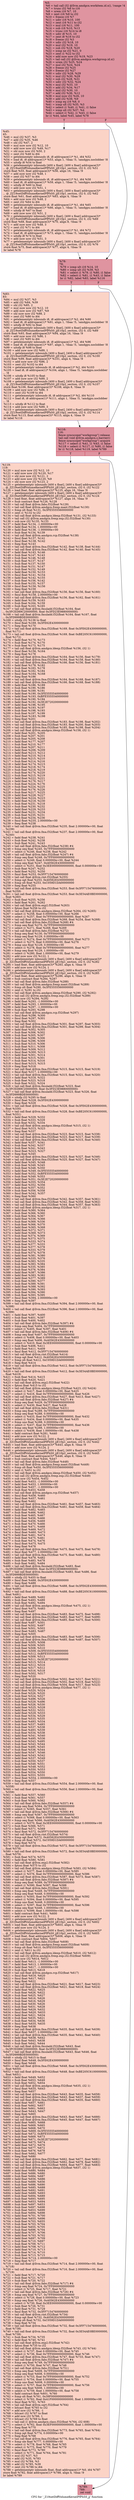 digraph "CFG for '_Z19setDiffVolumeKernelPfPhS0_jj' function" {
	label="CFG for '_Z19setDiffVolumeKernelPfPhS0_jj' function";

	Node0x57b1000 [shape=record,color="#b70d28ff", style=filled, fillcolor="#b70d2870",label="{%5:\l  %6 = tail call i32 @llvm.amdgcn.workitem.id.x(), !range !4\l  %7 = trunc i32 %6 to i16\l  %8 = urem i16 %7, 10\l  %9 = zext i16 %8 to i32\l  %10 = freeze i16 %7\l  %11 = udiv i16 %10, 100\l  %12 = zext i16 %11 to i32\l  %13 = mul i16 %11, 100\l  %14 = sub i16 %10, %13\l  %15 = trunc i16 %14 to i8\l  %16 = udiv i8 %15, 10\l  %17 = zext i8 %16 to i32\l  %18 = freeze i32 %3\l  %19 = udiv i32 %18, 10\l  %20 = mul i32 %19, 10\l  %21 = sub i32 %18, %20\l  %22 = icmp ne i32 %21, 0\l  %23 = zext i1 %22 to i32\l  %24 = add nuw nsw i32 %19, %23\l  %25 = tail call i32 @llvm.amdgcn.workgroup.id.x()\l  %26 = urem i32 %25, %24\l  %27 = mul i32 %24, %24\l  %28 = freeze i32 %25\l  %29 = freeze i32 %27\l  %30 = udiv i32 %28, %29\l  %31 = mul i32 %30, %29\l  %32 = sub i32 %28, %31\l  %33 = udiv i32 %32, %24\l  %34 = mul i32 %33, 10\l  %35 = add i32 %34, %17\l  %36 = mul i32 %30, 10\l  %37 = add i32 %36, %12\l  %38 = mul nuw i32 %26, 10\l  %39 = add i32 %38, %9\l  %40 = icmp eq i16 %8, 0\l  %41 = icmp ult i32 %35, %3\l  %42 = select i1 %40, i1 %41, i1 false\l  %43 = icmp ult i32 %37, %4\l  %44 = select i1 %42, i1 %43, i1 false\l  br i1 %44, label %45, label %78\l|{<s0>T|<s1>F}}"];
	Node0x57b1000:s0 -> Node0x57b3c80;
	Node0x57b1000:s1 -> Node0x57b3d10;
	Node0x57b3c80 [shape=record,color="#3d50c3ff", style=filled, fillcolor="#f59c7d70",label="{%45:\l45:                                               \l  %46 = mul i32 %37, %3\l  %47 = add i32 %35, %46\l  %48 = shl i32 %47, 2\l  %49 = mul nuw nsw i32 %12, 10\l  %50 = add nuw nsw i32 %49, %17\l  %51 = shl nuw nsw i32 %50, 2\l  %52 = zext i32 %48 to i64\l  %53 = getelementptr inbounds i8, i8 addrspace(1)* %1, i64 %52\l  %54 = load i8, i8 addrspace(1)* %53, align 1, !tbaa !5, !amdgpu.noclobber !8\l  %55 = uitofp i8 %54 to float\l  %56 = getelementptr inbounds [400 x float], [400 x float] addrspace(3)*\l... @_ZZ19setDiffVolumeKernelPfPhS0_jjE10p1_section, i32 0, i32 %51\l  store float %55, float addrspace(3)* %56, align 16, !tbaa !9\l  %57 = add nuw nsw i32 %48, 1\l  %58 = zext i32 %57 to i64\l  %59 = getelementptr inbounds i8, i8 addrspace(1)* %1, i64 %58\l  %60 = load i8, i8 addrspace(1)* %59, align 1, !tbaa !5, !amdgpu.noclobber !8\l  %61 = uitofp i8 %60 to float\l  %62 = add nuw nsw i32 %51, 1\l  %63 = getelementptr inbounds [400 x float], [400 x float] addrspace(3)*\l... @_ZZ19setDiffVolumeKernelPfPhS0_jjE10p1_section, i32 0, i32 %62\l  store float %61, float addrspace(3)* %63, align 4, !tbaa !9\l  %64 = add nuw nsw i32 %48, 2\l  %65 = zext i32 %64 to i64\l  %66 = getelementptr inbounds i8, i8 addrspace(1)* %1, i64 %65\l  %67 = load i8, i8 addrspace(1)* %66, align 1, !tbaa !5, !amdgpu.noclobber !8\l  %68 = uitofp i8 %67 to float\l  %69 = add nuw nsw i32 %51, 2\l  %70 = getelementptr inbounds [400 x float], [400 x float] addrspace(3)*\l... @_ZZ19setDiffVolumeKernelPfPhS0_jjE10p1_section, i32 0, i32 %69\l  store float %68, float addrspace(3)* %70, align 8, !tbaa !9\l  %71 = add nuw nsw i32 %48, 3\l  %72 = zext i32 %71 to i64\l  %73 = getelementptr inbounds i8, i8 addrspace(1)* %1, i64 %72\l  %74 = load i8, i8 addrspace(1)* %73, align 1, !tbaa !5, !amdgpu.noclobber !8\l  %75 = uitofp i8 %74 to float\l  %76 = add nuw nsw i32 %51, 3\l  %77 = getelementptr inbounds [400 x float], [400 x float] addrspace(3)*\l... @_ZZ19setDiffVolumeKernelPfPhS0_jjE10p1_section, i32 0, i32 %76\l  store float %75, float addrspace(3)* %77, align 4, !tbaa !9\l  br label %78\l}"];
	Node0x57b3c80 -> Node0x57b3d10;
	Node0x57b3d10 [shape=record,color="#b70d28ff", style=filled, fillcolor="#b70d2870",label="{%78:\l78:                                               \l  %79 = icmp ult i16 %14, 10\l  %80 = icmp ult i32 %39, %3\l  %81 = select i1 %79, i1 %80, i1 false\l  %82 = select i1 %81, i1 %43, i1 false\l  br i1 %82, label %83, label %116\l|{<s0>T|<s1>F}}"];
	Node0x57b3d10:s0 -> Node0x57b5910;
	Node0x57b3d10:s1 -> Node0x57b6f70;
	Node0x57b5910 [shape=record,color="#3d50c3ff", style=filled, fillcolor="#f59c7d70",label="{%83:\l83:                                               \l  %84 = mul i32 %37, %3\l  %85 = add i32 %84, %39\l  %86 = shl i32 %85, 2\l  %87 = mul nuw nsw i32 %12, 10\l  %88 = add nuw nsw i32 %87, %9\l  %89 = shl nuw nsw i32 %88, 2\l  %90 = zext i32 %86 to i64\l  %91 = getelementptr inbounds i8, i8 addrspace(1)* %2, i64 %90\l  %92 = load i8, i8 addrspace(1)* %91, align 1, !tbaa !5, !amdgpu.noclobber !8\l  %93 = uitofp i8 %92 to float\l  %94 = getelementptr inbounds [400 x float], [400 x float] addrspace(3)*\l... @_ZZ19setDiffVolumeKernelPfPhS0_jjE10p2_section, i32 0, i32 %89\l  store float %93, float addrspace(3)* %94, align 16, !tbaa !9\l  %95 = add nuw nsw i32 %86, 1\l  %96 = zext i32 %95 to i64\l  %97 = getelementptr inbounds i8, i8 addrspace(1)* %2, i64 %96\l  %98 = load i8, i8 addrspace(1)* %97, align 1, !tbaa !5, !amdgpu.noclobber !8\l  %99 = uitofp i8 %98 to float\l  %100 = add nuw nsw i32 %89, 1\l  %101 = getelementptr inbounds [400 x float], [400 x float] addrspace(3)*\l... @_ZZ19setDiffVolumeKernelPfPhS0_jjE10p2_section, i32 0, i32 %100\l  store float %99, float addrspace(3)* %101, align 4, !tbaa !9\l  %102 = add nuw nsw i32 %86, 2\l  %103 = zext i32 %102 to i64\l  %104 = getelementptr inbounds i8, i8 addrspace(1)* %2, i64 %103\l  %105 = load i8, i8 addrspace(1)* %104, align 1, !tbaa !5, !amdgpu.noclobber\l... !8\l  %106 = uitofp i8 %105 to float\l  %107 = add nuw nsw i32 %89, 2\l  %108 = getelementptr inbounds [400 x float], [400 x float] addrspace(3)*\l... @_ZZ19setDiffVolumeKernelPfPhS0_jjE10p2_section, i32 0, i32 %107\l  store float %106, float addrspace(3)* %108, align 8, !tbaa !9\l  %109 = add nuw nsw i32 %86, 3\l  %110 = zext i32 %109 to i64\l  %111 = getelementptr inbounds i8, i8 addrspace(1)* %2, i64 %110\l  %112 = load i8, i8 addrspace(1)* %111, align 1, !tbaa !5, !amdgpu.noclobber\l... !8\l  %113 = uitofp i8 %112 to float\l  %114 = add nuw nsw i32 %89, 3\l  %115 = getelementptr inbounds [400 x float], [400 x float] addrspace(3)*\l... @_ZZ19setDiffVolumeKernelPfPhS0_jjE10p2_section, i32 0, i32 %114\l  store float %113, float addrspace(3)* %115, align 4, !tbaa !9\l  br label %116\l}"];
	Node0x57b5910 -> Node0x57b6f70;
	Node0x57b6f70 [shape=record,color="#b70d28ff", style=filled, fillcolor="#b70d2870",label="{%116:\l116:                                              \l  fence syncscope(\"workgroup\") release\l  tail call void @llvm.amdgcn.s.barrier()\l  fence syncscope(\"workgroup\") acquire\l  %117 = select i1 %41, i1 %43, i1 false\l  %118 = select i1 %117, i1 %80, i1 false\l  br i1 %118, label %119, label %789\l|{<s0>T|<s1>F}}"];
	Node0x57b6f70:s0 -> Node0x57b8990;
	Node0x57b6f70:s1 -> Node0x57b8a20;
	Node0x57b8990 [shape=record,color="#3d50c3ff", style=filled, fillcolor="#f59c7d70",label="{%119:\l119:                                              \l  %120 = mul nuw nsw i32 %12, 10\l  %121 = add nuw nsw i32 %120, %17\l  %122 = shl nuw nsw i32 %121, 2\l  %123 = add nuw nsw i32 %120, %9\l  %124 = shl nuw nsw i32 %123, 2\l  %125 = getelementptr inbounds [400 x float], [400 x float] addrspace(3)*\l... @_ZZ19setDiffVolumeKernelPfPhS0_jjE10p1_section, i32 0, i32 %122\l  %126 = load float, float addrspace(3)* %125, align 16, !tbaa !9\l  %127 = getelementptr inbounds [400 x float], [400 x float] addrspace(3)*\l... @_ZZ19setDiffVolumeKernelPfPhS0_jjE10p2_section, i32 0, i32 %124\l  %128 = load float, float addrspace(3)* %127, align 16, !tbaa !9\l  %129 = fsub contract float %126, %128\l  %130 = tail call float @llvm.fabs.f32(float %129)\l  %131 = tail call float @llvm.amdgcn.frexp.mant.f32(float %130)\l  %132 = fcmp olt float %131, 0x3FE5555560000000\l  %133 = zext i1 %132 to i32\l  %134 = tail call float @llvm.amdgcn.ldexp.f32(float %131, i32 %133)\l  %135 = tail call i32 @llvm.amdgcn.frexp.exp.i32.f32(float %130)\l  %136 = sub nsw i32 %135, %133\l  %137 = fadd float %134, -1.000000e+00\l  %138 = fadd float %134, 1.000000e+00\l  %139 = fadd float %138, -1.000000e+00\l  %140 = fsub float %134, %139\l  %141 = tail call float @llvm.amdgcn.rcp.f32(float %138)\l  %142 = fmul float %137, %141\l  %143 = fmul float %138, %142\l  %144 = fneg float %143\l  %145 = tail call float @llvm.fma.f32(float %142, float %138, float %144)\l  %146 = tail call float @llvm.fma.f32(float %142, float %140, float %145)\l  %147 = fadd float %143, %146\l  %148 = fsub float %147, %143\l  %149 = fsub float %146, %148\l  %150 = fsub float %137, %147\l  %151 = fsub float %137, %150\l  %152 = fsub float %151, %147\l  %153 = fsub float %152, %149\l  %154 = fadd float %150, %153\l  %155 = fmul float %141, %154\l  %156 = fadd float %142, %155\l  %157 = fsub float %156, %142\l  %158 = fsub float %155, %157\l  %159 = fmul float %156, %156\l  %160 = fneg float %159\l  %161 = tail call float @llvm.fma.f32(float %156, float %156, float %160)\l  %162 = fmul float %158, 2.000000e+00\l  %163 = tail call float @llvm.fma.f32(float %156, float %162, float %161)\l  %164 = fadd float %159, %163\l  %165 = fsub float %164, %159\l  %166 = fsub float %163, %165\l  %167 = tail call float @llvm.fmuladd.f32(float %164, float\l... 0x3FCED89C20000000, float 0x3FD23E9880000000)\l  %168 = tail call float @llvm.fmuladd.f32(float %164, float %167, float\l... 0x3FD999BDE0000000)\l  %169 = sitofp i32 %136 to float\l  %170 = fmul float %169, 0x3FE62E4300000000\l  %171 = fneg float %170\l  %172 = tail call float @llvm.fma.f32(float %169, float 0x3FE62E4300000000,\l... float %171)\l  %173 = tail call float @llvm.fma.f32(float %169, float 0xBE205C6100000000,\l... float %172)\l  %174 = fadd float %170, %173\l  %175 = fsub float %174, %170\l  %176 = fsub float %173, %175\l  %177 = tail call float @llvm.amdgcn.ldexp.f32(float %156, i32 1)\l  %178 = fmul float %156, %164\l  %179 = fneg float %178\l  %180 = tail call float @llvm.fma.f32(float %164, float %156, float %179)\l  %181 = tail call float @llvm.fma.f32(float %164, float %158, float %180)\l  %182 = tail call float @llvm.fma.f32(float %166, float %156, float %181)\l  %183 = fadd float %178, %182\l  %184 = fsub float %183, %178\l  %185 = fsub float %182, %184\l  %186 = fmul float %164, %168\l  %187 = fneg float %186\l  %188 = tail call float @llvm.fma.f32(float %164, float %168, float %187)\l  %189 = tail call float @llvm.fma.f32(float %166, float %168, float %188)\l  %190 = fadd float %186, %189\l  %191 = fsub float %190, %186\l  %192 = fsub float %189, %191\l  %193 = fadd float %190, 0x3FE5555540000000\l  %194 = fadd float %193, 0xBFE5555540000000\l  %195 = fsub float %190, %194\l  %196 = fadd float %192, 0x3E2E720200000000\l  %197 = fadd float %196, %195\l  %198 = fadd float %193, %197\l  %199 = fsub float %198, %193\l  %200 = fsub float %197, %199\l  %201 = fmul float %183, %198\l  %202 = fneg float %201\l  %203 = tail call float @llvm.fma.f32(float %183, float %198, float %202)\l  %204 = tail call float @llvm.fma.f32(float %183, float %200, float %203)\l  %205 = tail call float @llvm.fma.f32(float %185, float %198, float %204)\l  %206 = tail call float @llvm.amdgcn.ldexp.f32(float %158, i32 1)\l  %207 = fadd float %201, %205\l  %208 = fsub float %207, %201\l  %209 = fsub float %205, %208\l  %210 = fadd float %177, %207\l  %211 = fsub float %210, %177\l  %212 = fsub float %207, %211\l  %213 = fadd float %206, %209\l  %214 = fadd float %213, %212\l  %215 = fadd float %210, %214\l  %216 = fsub float %215, %210\l  %217 = fsub float %214, %216\l  %218 = fadd float %174, %215\l  %219 = fsub float %218, %174\l  %220 = fsub float %218, %219\l  %221 = fsub float %174, %220\l  %222 = fsub float %215, %219\l  %223 = fadd float %222, %221\l  %224 = fadd float %176, %217\l  %225 = fsub float %224, %176\l  %226 = fsub float %224, %225\l  %227 = fsub float %176, %226\l  %228 = fsub float %217, %225\l  %229 = fadd float %228, %227\l  %230 = fadd float %224, %223\l  %231 = fadd float %218, %230\l  %232 = fsub float %231, %218\l  %233 = fsub float %230, %232\l  %234 = fadd float %229, %233\l  %235 = fadd float %231, %234\l  %236 = fsub float %235, %231\l  %237 = fsub float %234, %236\l  %238 = fmul float %235, 2.000000e+00\l  %239 = fneg float %238\l  %240 = tail call float @llvm.fma.f32(float %235, float 2.000000e+00, float\l... %239)\l  %241 = tail call float @llvm.fma.f32(float %237, float 2.000000e+00, float\l... %240)\l  %242 = fadd float %238, %241\l  %243 = fsub float %242, %238\l  %244 = fsub float %241, %243\l  %245 = tail call float @llvm.fabs.f32(float %238) #4\l  %246 = fcmp oeq float %245, 0x7FF0000000000000\l  %247 = select i1 %246, float %238, float %242\l  %248 = tail call float @llvm.fabs.f32(float %247) #4\l  %249 = fcmp oeq float %248, 0x7FF0000000000000\l  %250 = select i1 %249, float 0.000000e+00, float %244\l  %251 = fcmp oeq float %247, 0x40562E4300000000\l  %252 = select i1 %251, float 0x3EE0000000000000, float 0.000000e+00\l  %253 = fsub float %247, %252\l  %254 = fadd float %252, %250\l  %255 = fmul float %253, 0x3FF7154760000000\l  %256 = tail call float @llvm.rint.f32(float %255)\l  %257 = fcmp ogt float %253, 0x40562E4300000000\l  %258 = fcmp olt float %253, 0xC059D1DA00000000\l  %259 = fneg float %255\l  %260 = tail call float @llvm.fma.f32(float %253, float 0x3FF7154760000000,\l... float %259)\l  %261 = tail call float @llvm.fma.f32(float %253, float 0x3E54AE0BE0000000,\l... float %260)\l  %262 = fsub float %255, %256\l  %263 = fadd float %261, %262\l  %264 = tail call float @llvm.exp2.f32(float %263)\l  %265 = fptosi float %256 to i32\l  %266 = tail call float @llvm.amdgcn.ldexp.f32(float %264, i32 %265)\l  %267 = select i1 %258, float 0.000000e+00, float %266\l  %268 = select i1 %257, float 0x7FF0000000000000, float %267\l  %269 = tail call float @llvm.fma.f32(float %268, float %254, float %268)\l  %270 = tail call float @llvm.fabs.f32(float %268) #4\l  %271 = fcmp oeq float %270, 0x7FF0000000000000\l  %272 = select i1 %271, float %268, float %269\l  %273 = tail call float @llvm.fabs.f32(float %272)\l  %274 = fcmp oeq float %130, 0x7FF0000000000000\l  %275 = fcmp oeq float %129, 0.000000e+00\l  %276 = select i1 %274, float 0x7FF0000000000000, float %273\l  %277 = select i1 %275, float 0.000000e+00, float %276\l  %278 = fcmp uno float %129, 0.000000e+00\l  %279 = select i1 %278, float 0x7FF8000000000000, float %277\l  %280 = fcmp oeq float %129, 1.000000e+00\l  %281 = select i1 %280, float 1.000000e+00, float %279\l  %282 = add nuw nsw i32 %122, 1\l  %283 = getelementptr inbounds [400 x float], [400 x float] addrspace(3)*\l... @_ZZ19setDiffVolumeKernelPfPhS0_jjE10p1_section, i32 0, i32 %282\l  %284 = load float, float addrspace(3)* %283, align 4, !tbaa !9\l  %285 = add nuw nsw i32 %124, 1\l  %286 = getelementptr inbounds [400 x float], [400 x float] addrspace(3)*\l... @_ZZ19setDiffVolumeKernelPfPhS0_jjE10p2_section, i32 0, i32 %285\l  %287 = load float, float addrspace(3)* %286, align 4, !tbaa !9\l  %288 = fsub contract float %284, %287\l  %289 = tail call float @llvm.fabs.f32(float %288)\l  %290 = tail call float @llvm.amdgcn.frexp.mant.f32(float %289)\l  %291 = fcmp olt float %290, 0x3FE5555560000000\l  %292 = zext i1 %291 to i32\l  %293 = tail call float @llvm.amdgcn.ldexp.f32(float %290, i32 %292)\l  %294 = tail call i32 @llvm.amdgcn.frexp.exp.i32.f32(float %289)\l  %295 = sub nsw i32 %294, %292\l  %296 = fadd float %293, -1.000000e+00\l  %297 = fadd float %293, 1.000000e+00\l  %298 = fadd float %297, -1.000000e+00\l  %299 = fsub float %293, %298\l  %300 = tail call float @llvm.amdgcn.rcp.f32(float %297)\l  %301 = fmul float %296, %300\l  %302 = fmul float %297, %301\l  %303 = fneg float %302\l  %304 = tail call float @llvm.fma.f32(float %301, float %297, float %303)\l  %305 = tail call float @llvm.fma.f32(float %301, float %299, float %304)\l  %306 = fadd float %302, %305\l  %307 = fsub float %306, %302\l  %308 = fsub float %305, %307\l  %309 = fsub float %296, %306\l  %310 = fsub float %296, %309\l  %311 = fsub float %310, %306\l  %312 = fsub float %311, %308\l  %313 = fadd float %309, %312\l  %314 = fmul float %300, %313\l  %315 = fadd float %301, %314\l  %316 = fsub float %315, %301\l  %317 = fsub float %314, %316\l  %318 = fmul float %315, %315\l  %319 = fneg float %318\l  %320 = tail call float @llvm.fma.f32(float %315, float %315, float %319)\l  %321 = fmul float %317, 2.000000e+00\l  %322 = tail call float @llvm.fma.f32(float %315, float %321, float %320)\l  %323 = fadd float %318, %322\l  %324 = fsub float %323, %318\l  %325 = fsub float %322, %324\l  %326 = tail call float @llvm.fmuladd.f32(float %323, float\l... 0x3FCED89C20000000, float 0x3FD23E9880000000)\l  %327 = tail call float @llvm.fmuladd.f32(float %323, float %326, float\l... 0x3FD999BDE0000000)\l  %328 = sitofp i32 %295 to float\l  %329 = fmul float %328, 0x3FE62E4300000000\l  %330 = fneg float %329\l  %331 = tail call float @llvm.fma.f32(float %328, float 0x3FE62E4300000000,\l... float %330)\l  %332 = tail call float @llvm.fma.f32(float %328, float 0xBE205C6100000000,\l... float %331)\l  %333 = fadd float %329, %332\l  %334 = fsub float %333, %329\l  %335 = fsub float %332, %334\l  %336 = tail call float @llvm.amdgcn.ldexp.f32(float %315, i32 1)\l  %337 = fmul float %315, %323\l  %338 = fneg float %337\l  %339 = tail call float @llvm.fma.f32(float %323, float %315, float %338)\l  %340 = tail call float @llvm.fma.f32(float %323, float %317, float %339)\l  %341 = tail call float @llvm.fma.f32(float %325, float %315, float %340)\l  %342 = fadd float %337, %341\l  %343 = fsub float %342, %337\l  %344 = fsub float %341, %343\l  %345 = fmul float %323, %327\l  %346 = fneg float %345\l  %347 = tail call float @llvm.fma.f32(float %323, float %327, float %346)\l  %348 = tail call float @llvm.fma.f32(float %325, float %327, float %347)\l  %349 = fadd float %345, %348\l  %350 = fsub float %349, %345\l  %351 = fsub float %348, %350\l  %352 = fadd float %349, 0x3FE5555540000000\l  %353 = fadd float %352, 0xBFE5555540000000\l  %354 = fsub float %349, %353\l  %355 = fadd float %351, 0x3E2E720200000000\l  %356 = fadd float %355, %354\l  %357 = fadd float %352, %356\l  %358 = fsub float %357, %352\l  %359 = fsub float %356, %358\l  %360 = fmul float %342, %357\l  %361 = fneg float %360\l  %362 = tail call float @llvm.fma.f32(float %342, float %357, float %361)\l  %363 = tail call float @llvm.fma.f32(float %342, float %359, float %362)\l  %364 = tail call float @llvm.fma.f32(float %344, float %357, float %363)\l  %365 = tail call float @llvm.amdgcn.ldexp.f32(float %317, i32 1)\l  %366 = fadd float %360, %364\l  %367 = fsub float %366, %360\l  %368 = fsub float %364, %367\l  %369 = fadd float %336, %366\l  %370 = fsub float %369, %336\l  %371 = fsub float %366, %370\l  %372 = fadd float %365, %368\l  %373 = fadd float %372, %371\l  %374 = fadd float %369, %373\l  %375 = fsub float %374, %369\l  %376 = fsub float %373, %375\l  %377 = fadd float %333, %374\l  %378 = fsub float %377, %333\l  %379 = fsub float %377, %378\l  %380 = fsub float %333, %379\l  %381 = fsub float %374, %378\l  %382 = fadd float %381, %380\l  %383 = fadd float %335, %376\l  %384 = fsub float %383, %335\l  %385 = fsub float %383, %384\l  %386 = fsub float %335, %385\l  %387 = fsub float %376, %384\l  %388 = fadd float %387, %386\l  %389 = fadd float %383, %382\l  %390 = fadd float %377, %389\l  %391 = fsub float %390, %377\l  %392 = fsub float %389, %391\l  %393 = fadd float %388, %392\l  %394 = fadd float %390, %393\l  %395 = fsub float %394, %390\l  %396 = fsub float %393, %395\l  %397 = fmul float %394, 2.000000e+00\l  %398 = fneg float %397\l  %399 = tail call float @llvm.fma.f32(float %394, float 2.000000e+00, float\l... %398)\l  %400 = tail call float @llvm.fma.f32(float %396, float 2.000000e+00, float\l... %399)\l  %401 = fadd float %397, %400\l  %402 = fsub float %401, %397\l  %403 = fsub float %400, %402\l  %404 = tail call float @llvm.fabs.f32(float %397) #4\l  %405 = fcmp oeq float %404, 0x7FF0000000000000\l  %406 = select i1 %405, float %397, float %401\l  %407 = tail call float @llvm.fabs.f32(float %406) #4\l  %408 = fcmp oeq float %407, 0x7FF0000000000000\l  %409 = select i1 %408, float 0.000000e+00, float %403\l  %410 = fcmp oeq float %406, 0x40562E4300000000\l  %411 = select i1 %410, float 0x3EE0000000000000, float 0.000000e+00\l  %412 = fsub float %406, %411\l  %413 = fadd float %411, %409\l  %414 = fmul float %412, 0x3FF7154760000000\l  %415 = tail call float @llvm.rint.f32(float %414)\l  %416 = fcmp ogt float %412, 0x40562E4300000000\l  %417 = fcmp olt float %412, 0xC059D1DA00000000\l  %418 = fneg float %414\l  %419 = tail call float @llvm.fma.f32(float %412, float 0x3FF7154760000000,\l... float %418)\l  %420 = tail call float @llvm.fma.f32(float %412, float 0x3E54AE0BE0000000,\l... float %419)\l  %421 = fsub float %414, %415\l  %422 = fadd float %420, %421\l  %423 = tail call float @llvm.exp2.f32(float %422)\l  %424 = fptosi float %415 to i32\l  %425 = tail call float @llvm.amdgcn.ldexp.f32(float %423, i32 %424)\l  %426 = select i1 %417, float 0.000000e+00, float %425\l  %427 = select i1 %416, float 0x7FF0000000000000, float %426\l  %428 = tail call float @llvm.fma.f32(float %427, float %413, float %427)\l  %429 = tail call float @llvm.fabs.f32(float %427) #4\l  %430 = fcmp oeq float %429, 0x7FF0000000000000\l  %431 = select i1 %430, float %427, float %428\l  %432 = tail call float @llvm.fabs.f32(float %431)\l  %433 = fcmp oeq float %289, 0x7FF0000000000000\l  %434 = fcmp oeq float %288, 0.000000e+00\l  %435 = select i1 %433, float 0x7FF0000000000000, float %432\l  %436 = select i1 %434, float 0.000000e+00, float %435\l  %437 = fcmp uno float %288, 0.000000e+00\l  %438 = select i1 %437, float 0x7FF8000000000000, float %436\l  %439 = fcmp oeq float %288, 1.000000e+00\l  %440 = select i1 %439, float 1.000000e+00, float %438\l  %441 = fadd contract float %281, %440\l  %442 = add nuw nsw i32 %122, 2\l  %443 = getelementptr inbounds [400 x float], [400 x float] addrspace(3)*\l... @_ZZ19setDiffVolumeKernelPfPhS0_jjE10p1_section, i32 0, i32 %442\l  %444 = load float, float addrspace(3)* %443, align 8, !tbaa !9\l  %445 = add nuw nsw i32 %124, 2\l  %446 = getelementptr inbounds [400 x float], [400 x float] addrspace(3)*\l... @_ZZ19setDiffVolumeKernelPfPhS0_jjE10p2_section, i32 0, i32 %445\l  %447 = load float, float addrspace(3)* %446, align 8, !tbaa !9\l  %448 = fsub contract float %444, %447\l  %449 = tail call float @llvm.fabs.f32(float %448)\l  %450 = tail call float @llvm.amdgcn.frexp.mant.f32(float %449)\l  %451 = fcmp olt float %450, 0x3FE5555560000000\l  %452 = zext i1 %451 to i32\l  %453 = tail call float @llvm.amdgcn.ldexp.f32(float %450, i32 %452)\l  %454 = tail call i32 @llvm.amdgcn.frexp.exp.i32.f32(float %449)\l  %455 = sub nsw i32 %454, %452\l  %456 = fadd float %453, -1.000000e+00\l  %457 = fadd float %453, 1.000000e+00\l  %458 = fadd float %457, -1.000000e+00\l  %459 = fsub float %453, %458\l  %460 = tail call float @llvm.amdgcn.rcp.f32(float %457)\l  %461 = fmul float %456, %460\l  %462 = fmul float %457, %461\l  %463 = fneg float %462\l  %464 = tail call float @llvm.fma.f32(float %461, float %457, float %463)\l  %465 = tail call float @llvm.fma.f32(float %461, float %459, float %464)\l  %466 = fadd float %462, %465\l  %467 = fsub float %466, %462\l  %468 = fsub float %465, %467\l  %469 = fsub float %456, %466\l  %470 = fsub float %456, %469\l  %471 = fsub float %470, %466\l  %472 = fsub float %471, %468\l  %473 = fadd float %469, %472\l  %474 = fmul float %460, %473\l  %475 = fadd float %461, %474\l  %476 = fsub float %475, %461\l  %477 = fsub float %474, %476\l  %478 = fmul float %475, %475\l  %479 = fneg float %478\l  %480 = tail call float @llvm.fma.f32(float %475, float %475, float %479)\l  %481 = fmul float %477, 2.000000e+00\l  %482 = tail call float @llvm.fma.f32(float %475, float %481, float %480)\l  %483 = fadd float %478, %482\l  %484 = fsub float %483, %478\l  %485 = fsub float %482, %484\l  %486 = tail call float @llvm.fmuladd.f32(float %483, float\l... 0x3FCED89C20000000, float 0x3FD23E9880000000)\l  %487 = tail call float @llvm.fmuladd.f32(float %483, float %486, float\l... 0x3FD999BDE0000000)\l  %488 = sitofp i32 %455 to float\l  %489 = fmul float %488, 0x3FE62E4300000000\l  %490 = fneg float %489\l  %491 = tail call float @llvm.fma.f32(float %488, float 0x3FE62E4300000000,\l... float %490)\l  %492 = tail call float @llvm.fma.f32(float %488, float 0xBE205C6100000000,\l... float %491)\l  %493 = fadd float %489, %492\l  %494 = fsub float %493, %489\l  %495 = fsub float %492, %494\l  %496 = tail call float @llvm.amdgcn.ldexp.f32(float %475, i32 1)\l  %497 = fmul float %475, %483\l  %498 = fneg float %497\l  %499 = tail call float @llvm.fma.f32(float %483, float %475, float %498)\l  %500 = tail call float @llvm.fma.f32(float %483, float %477, float %499)\l  %501 = tail call float @llvm.fma.f32(float %485, float %475, float %500)\l  %502 = fadd float %497, %501\l  %503 = fsub float %502, %497\l  %504 = fsub float %501, %503\l  %505 = fmul float %483, %487\l  %506 = fneg float %505\l  %507 = tail call float @llvm.fma.f32(float %483, float %487, float %506)\l  %508 = tail call float @llvm.fma.f32(float %485, float %487, float %507)\l  %509 = fadd float %505, %508\l  %510 = fsub float %509, %505\l  %511 = fsub float %508, %510\l  %512 = fadd float %509, 0x3FE5555540000000\l  %513 = fadd float %512, 0xBFE5555540000000\l  %514 = fsub float %509, %513\l  %515 = fadd float %511, 0x3E2E720200000000\l  %516 = fadd float %515, %514\l  %517 = fadd float %512, %516\l  %518 = fsub float %517, %512\l  %519 = fsub float %516, %518\l  %520 = fmul float %502, %517\l  %521 = fneg float %520\l  %522 = tail call float @llvm.fma.f32(float %502, float %517, float %521)\l  %523 = tail call float @llvm.fma.f32(float %502, float %519, float %522)\l  %524 = tail call float @llvm.fma.f32(float %504, float %517, float %523)\l  %525 = tail call float @llvm.amdgcn.ldexp.f32(float %477, i32 1)\l  %526 = fadd float %520, %524\l  %527 = fsub float %526, %520\l  %528 = fsub float %524, %527\l  %529 = fadd float %496, %526\l  %530 = fsub float %529, %496\l  %531 = fsub float %526, %530\l  %532 = fadd float %525, %528\l  %533 = fadd float %532, %531\l  %534 = fadd float %529, %533\l  %535 = fsub float %534, %529\l  %536 = fsub float %533, %535\l  %537 = fadd float %493, %534\l  %538 = fsub float %537, %493\l  %539 = fsub float %537, %538\l  %540 = fsub float %493, %539\l  %541 = fsub float %534, %538\l  %542 = fadd float %541, %540\l  %543 = fadd float %495, %536\l  %544 = fsub float %543, %495\l  %545 = fsub float %543, %544\l  %546 = fsub float %495, %545\l  %547 = fsub float %536, %544\l  %548 = fadd float %547, %546\l  %549 = fadd float %543, %542\l  %550 = fadd float %537, %549\l  %551 = fsub float %550, %537\l  %552 = fsub float %549, %551\l  %553 = fadd float %548, %552\l  %554 = fadd float %550, %553\l  %555 = fsub float %554, %550\l  %556 = fsub float %553, %555\l  %557 = fmul float %554, 2.000000e+00\l  %558 = fneg float %557\l  %559 = tail call float @llvm.fma.f32(float %554, float 2.000000e+00, float\l... %558)\l  %560 = tail call float @llvm.fma.f32(float %556, float 2.000000e+00, float\l... %559)\l  %561 = fadd float %557, %560\l  %562 = fsub float %561, %557\l  %563 = fsub float %560, %562\l  %564 = tail call float @llvm.fabs.f32(float %557) #4\l  %565 = fcmp oeq float %564, 0x7FF0000000000000\l  %566 = select i1 %565, float %557, float %561\l  %567 = tail call float @llvm.fabs.f32(float %566) #4\l  %568 = fcmp oeq float %567, 0x7FF0000000000000\l  %569 = select i1 %568, float 0.000000e+00, float %563\l  %570 = fcmp oeq float %566, 0x40562E4300000000\l  %571 = select i1 %570, float 0x3EE0000000000000, float 0.000000e+00\l  %572 = fsub float %566, %571\l  %573 = fadd float %571, %569\l  %574 = fmul float %572, 0x3FF7154760000000\l  %575 = tail call float @llvm.rint.f32(float %574)\l  %576 = fcmp ogt float %572, 0x40562E4300000000\l  %577 = fcmp olt float %572, 0xC059D1DA00000000\l  %578 = fneg float %574\l  %579 = tail call float @llvm.fma.f32(float %572, float 0x3FF7154760000000,\l... float %578)\l  %580 = tail call float @llvm.fma.f32(float %572, float 0x3E54AE0BE0000000,\l... float %579)\l  %581 = fsub float %574, %575\l  %582 = fadd float %580, %581\l  %583 = tail call float @llvm.exp2.f32(float %582)\l  %584 = fptosi float %575 to i32\l  %585 = tail call float @llvm.amdgcn.ldexp.f32(float %583, i32 %584)\l  %586 = select i1 %577, float 0.000000e+00, float %585\l  %587 = select i1 %576, float 0x7FF0000000000000, float %586\l  %588 = tail call float @llvm.fma.f32(float %587, float %573, float %587)\l  %589 = tail call float @llvm.fabs.f32(float %587) #4\l  %590 = fcmp oeq float %589, 0x7FF0000000000000\l  %591 = select i1 %590, float %587, float %588\l  %592 = tail call float @llvm.fabs.f32(float %591)\l  %593 = fcmp oeq float %449, 0x7FF0000000000000\l  %594 = fcmp oeq float %448, 0.000000e+00\l  %595 = select i1 %593, float 0x7FF0000000000000, float %592\l  %596 = select i1 %594, float 0.000000e+00, float %595\l  %597 = fcmp uno float %448, 0.000000e+00\l  %598 = select i1 %597, float 0x7FF8000000000000, float %596\l  %599 = fcmp oeq float %448, 1.000000e+00\l  %600 = select i1 %599, float 1.000000e+00, float %598\l  %601 = fadd contract float %441, %600\l  %602 = add nuw nsw i32 %122, 3\l  %603 = getelementptr inbounds [400 x float], [400 x float] addrspace(3)*\l... @_ZZ19setDiffVolumeKernelPfPhS0_jjE10p1_section, i32 0, i32 %602\l  %604 = load float, float addrspace(3)* %603, align 4, !tbaa !9\l  %605 = add nuw nsw i32 %124, 3\l  %606 = getelementptr inbounds [400 x float], [400 x float] addrspace(3)*\l... @_ZZ19setDiffVolumeKernelPfPhS0_jjE10p2_section, i32 0, i32 %605\l  %607 = load float, float addrspace(3)* %606, align 4, !tbaa !9\l  %608 = fsub contract float %604, %607\l  %609 = tail call float @llvm.fabs.f32(float %608)\l  %610 = tail call float @llvm.amdgcn.frexp.mant.f32(float %609)\l  %611 = fcmp olt float %610, 0x3FE5555560000000\l  %612 = zext i1 %611 to i32\l  %613 = tail call float @llvm.amdgcn.ldexp.f32(float %610, i32 %612)\l  %614 = tail call i32 @llvm.amdgcn.frexp.exp.i32.f32(float %609)\l  %615 = sub nsw i32 %614, %612\l  %616 = fadd float %613, -1.000000e+00\l  %617 = fadd float %613, 1.000000e+00\l  %618 = fadd float %617, -1.000000e+00\l  %619 = fsub float %613, %618\l  %620 = tail call float @llvm.amdgcn.rcp.f32(float %617)\l  %621 = fmul float %616, %620\l  %622 = fmul float %617, %621\l  %623 = fneg float %622\l  %624 = tail call float @llvm.fma.f32(float %621, float %617, float %623)\l  %625 = tail call float @llvm.fma.f32(float %621, float %619, float %624)\l  %626 = fadd float %622, %625\l  %627 = fsub float %626, %622\l  %628 = fsub float %625, %627\l  %629 = fsub float %616, %626\l  %630 = fsub float %616, %629\l  %631 = fsub float %630, %626\l  %632 = fsub float %631, %628\l  %633 = fadd float %629, %632\l  %634 = fmul float %620, %633\l  %635 = fadd float %621, %634\l  %636 = fsub float %635, %621\l  %637 = fsub float %634, %636\l  %638 = fmul float %635, %635\l  %639 = fneg float %638\l  %640 = tail call float @llvm.fma.f32(float %635, float %635, float %639)\l  %641 = fmul float %637, 2.000000e+00\l  %642 = tail call float @llvm.fma.f32(float %635, float %641, float %640)\l  %643 = fadd float %638, %642\l  %644 = fsub float %643, %638\l  %645 = fsub float %642, %644\l  %646 = tail call float @llvm.fmuladd.f32(float %643, float\l... 0x3FCED89C20000000, float 0x3FD23E9880000000)\l  %647 = tail call float @llvm.fmuladd.f32(float %643, float %646, float\l... 0x3FD999BDE0000000)\l  %648 = sitofp i32 %615 to float\l  %649 = fmul float %648, 0x3FE62E4300000000\l  %650 = fneg float %649\l  %651 = tail call float @llvm.fma.f32(float %648, float 0x3FE62E4300000000,\l... float %650)\l  %652 = tail call float @llvm.fma.f32(float %648, float 0xBE205C6100000000,\l... float %651)\l  %653 = fadd float %649, %652\l  %654 = fsub float %653, %649\l  %655 = fsub float %652, %654\l  %656 = tail call float @llvm.amdgcn.ldexp.f32(float %635, i32 1)\l  %657 = fmul float %635, %643\l  %658 = fneg float %657\l  %659 = tail call float @llvm.fma.f32(float %643, float %635, float %658)\l  %660 = tail call float @llvm.fma.f32(float %643, float %637, float %659)\l  %661 = tail call float @llvm.fma.f32(float %645, float %635, float %660)\l  %662 = fadd float %657, %661\l  %663 = fsub float %662, %657\l  %664 = fsub float %661, %663\l  %665 = fmul float %643, %647\l  %666 = fneg float %665\l  %667 = tail call float @llvm.fma.f32(float %643, float %647, float %666)\l  %668 = tail call float @llvm.fma.f32(float %645, float %647, float %667)\l  %669 = fadd float %665, %668\l  %670 = fsub float %669, %665\l  %671 = fsub float %668, %670\l  %672 = fadd float %669, 0x3FE5555540000000\l  %673 = fadd float %672, 0xBFE5555540000000\l  %674 = fsub float %669, %673\l  %675 = fadd float %671, 0x3E2E720200000000\l  %676 = fadd float %675, %674\l  %677 = fadd float %672, %676\l  %678 = fsub float %677, %672\l  %679 = fsub float %676, %678\l  %680 = fmul float %662, %677\l  %681 = fneg float %680\l  %682 = tail call float @llvm.fma.f32(float %662, float %677, float %681)\l  %683 = tail call float @llvm.fma.f32(float %662, float %679, float %682)\l  %684 = tail call float @llvm.fma.f32(float %664, float %677, float %683)\l  %685 = tail call float @llvm.amdgcn.ldexp.f32(float %637, i32 1)\l  %686 = fadd float %680, %684\l  %687 = fsub float %686, %680\l  %688 = fsub float %684, %687\l  %689 = fadd float %656, %686\l  %690 = fsub float %689, %656\l  %691 = fsub float %686, %690\l  %692 = fadd float %685, %688\l  %693 = fadd float %692, %691\l  %694 = fadd float %689, %693\l  %695 = fsub float %694, %689\l  %696 = fsub float %693, %695\l  %697 = fadd float %653, %694\l  %698 = fsub float %697, %653\l  %699 = fsub float %697, %698\l  %700 = fsub float %653, %699\l  %701 = fsub float %694, %698\l  %702 = fadd float %701, %700\l  %703 = fadd float %655, %696\l  %704 = fsub float %703, %655\l  %705 = fsub float %703, %704\l  %706 = fsub float %655, %705\l  %707 = fsub float %696, %704\l  %708 = fadd float %707, %706\l  %709 = fadd float %703, %702\l  %710 = fadd float %697, %709\l  %711 = fsub float %710, %697\l  %712 = fsub float %709, %711\l  %713 = fadd float %708, %712\l  %714 = fadd float %710, %713\l  %715 = fsub float %714, %710\l  %716 = fsub float %713, %715\l  %717 = fmul float %714, 2.000000e+00\l  %718 = fneg float %717\l  %719 = tail call float @llvm.fma.f32(float %714, float 2.000000e+00, float\l... %718)\l  %720 = tail call float @llvm.fma.f32(float %716, float 2.000000e+00, float\l... %719)\l  %721 = fadd float %717, %720\l  %722 = fsub float %721, %717\l  %723 = fsub float %720, %722\l  %724 = tail call float @llvm.fabs.f32(float %717) #4\l  %725 = fcmp oeq float %724, 0x7FF0000000000000\l  %726 = select i1 %725, float %717, float %721\l  %727 = tail call float @llvm.fabs.f32(float %726) #4\l  %728 = fcmp oeq float %727, 0x7FF0000000000000\l  %729 = select i1 %728, float 0.000000e+00, float %723\l  %730 = fcmp oeq float %726, 0x40562E4300000000\l  %731 = select i1 %730, float 0x3EE0000000000000, float 0.000000e+00\l  %732 = fsub float %726, %731\l  %733 = fadd float %731, %729\l  %734 = fmul float %732, 0x3FF7154760000000\l  %735 = tail call float @llvm.rint.f32(float %734)\l  %736 = fcmp ogt float %732, 0x40562E4300000000\l  %737 = fcmp olt float %732, 0xC059D1DA00000000\l  %738 = fneg float %734\l  %739 = tail call float @llvm.fma.f32(float %732, float 0x3FF7154760000000,\l... float %738)\l  %740 = tail call float @llvm.fma.f32(float %732, float 0x3E54AE0BE0000000,\l... float %739)\l  %741 = fsub float %734, %735\l  %742 = fadd float %740, %741\l  %743 = tail call float @llvm.exp2.f32(float %742)\l  %744 = fptosi float %735 to i32\l  %745 = tail call float @llvm.amdgcn.ldexp.f32(float %743, i32 %744)\l  %746 = select i1 %737, float 0.000000e+00, float %745\l  %747 = select i1 %736, float 0x7FF0000000000000, float %746\l  %748 = tail call float @llvm.fma.f32(float %747, float %733, float %747)\l  %749 = tail call float @llvm.fabs.f32(float %747) #4\l  %750 = fcmp oeq float %749, 0x7FF0000000000000\l  %751 = select i1 %750, float %747, float %748\l  %752 = tail call float @llvm.fabs.f32(float %751)\l  %753 = fcmp oeq float %609, 0x7FF0000000000000\l  %754 = fcmp oeq float %608, 0.000000e+00\l  %755 = select i1 %753, float 0x7FF0000000000000, float %752\l  %756 = select i1 %754, float 0.000000e+00, float %755\l  %757 = fcmp uno float %608, 0.000000e+00\l  %758 = select i1 %757, float 0x7FF8000000000000, float %756\l  %759 = fcmp oeq float %608, 1.000000e+00\l  %760 = select i1 %759, float 1.000000e+00, float %758\l  %761 = fadd contract float %601, %760\l  %762 = fcmp olt float %761, 0x39F0000000000000\l  %763 = select i1 %762, float 0x41F0000000000000, float 1.000000e+00\l  %764 = fmul float %761, %763\l  %765 = tail call float @llvm.sqrt.f32(float %764)\l  %766 = bitcast float %765 to i32\l  %767 = add nsw i32 %766, -1\l  %768 = bitcast i32 %767 to float\l  %769 = add nsw i32 %766, 1\l  %770 = bitcast i32 %769 to float\l  %771 = tail call i1 @llvm.amdgcn.class.f32(float %764, i32 608)\l  %772 = select i1 %762, float 0x3EF0000000000000, float 1.000000e+00\l  %773 = fneg float %770\l  %774 = tail call float @llvm.fma.f32(float %773, float %765, float %764)\l  %775 = fcmp ogt float %774, 0.000000e+00\l  %776 = fneg float %768\l  %777 = tail call float @llvm.fma.f32(float %776, float %765, float %764)\l  %778 = fcmp ole float %777, 0.000000e+00\l  %779 = select i1 %778, float %768, float %765\l  %780 = select i1 %775, float %770, float %779\l  %781 = fmul float %772, %780\l  %782 = select i1 %771, float %764, float %781\l  %783 = mul i32 %37, %3\l  %784 = add i32 %35, %783\l  %785 = mul i32 %784, %3\l  %786 = add i32 %785, %39\l  %787 = zext i32 %786 to i64\l  %788 = getelementptr inbounds float, float addrspace(1)* %0, i64 %787\l  store float %782, float addrspace(1)* %788, align 4, !tbaa !9\l  br label %789\l}"];
	Node0x57b8990 -> Node0x57b8a20;
	Node0x57b8a20 [shape=record,color="#b70d28ff", style=filled, fillcolor="#b70d2870",label="{%789:\l789:                                              \l  ret void\l}"];
}

